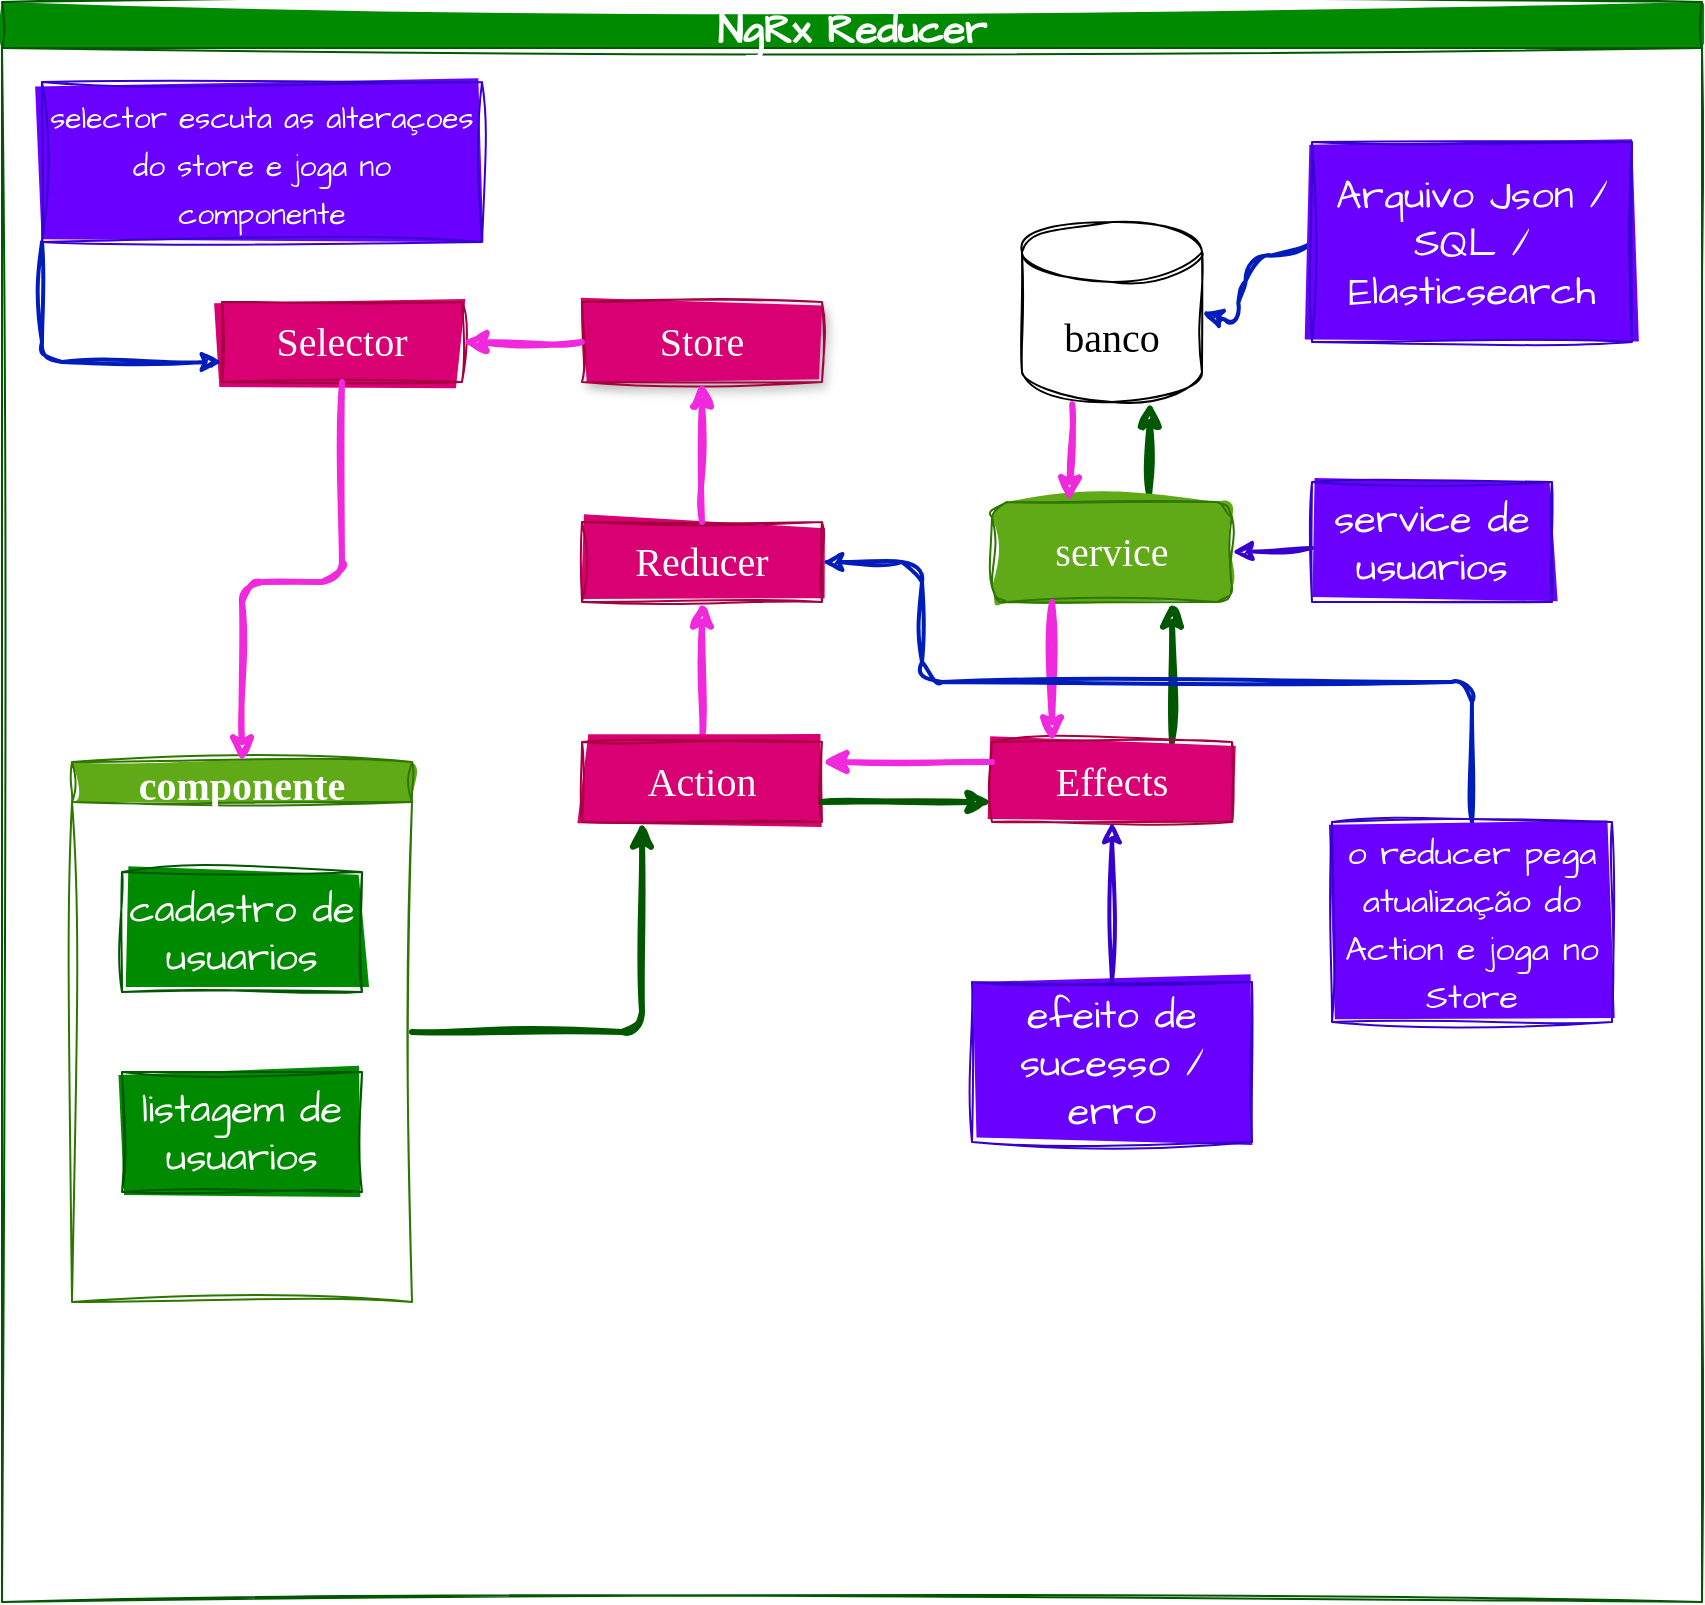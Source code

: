 <mxfile><diagram id="5Az0_xbxQpVVaKRNq6m5" name="ReducerNgRx_Entendimento"><mxGraphModel dx="1407" dy="680" grid="1" gridSize="10" guides="1" tooltips="1" connect="1" arrows="1" fold="1" page="1" pageScale="1" pageWidth="850" pageHeight="1100" math="0" shadow="0"><root><mxCell id="0"/><mxCell id="1" parent="0"/><mxCell id="49" value="NgRx Reducer" style="swimlane;sketch=1;hachureGap=4;jiggle=2;curveFitting=1;fontFamily=Architects Daughter;fontSource=https%3A%2F%2Ffonts.googleapis.com%2Fcss%3Ffamily%3DArchitects%2BDaughter;fontSize=20;fillColor=#008a00;fontColor=#ffffff;strokeColor=#005700;fillStyle=solid;startSize=23;" vertex="1" parent="1"><mxGeometry width="850" height="800" as="geometry"/></mxCell><mxCell id="39" value="&lt;font color=&quot;#ffffff&quot; face=&quot;Verdana&quot;&gt;Store&lt;/font&gt;" style="rounded=0;whiteSpace=wrap;html=1;sketch=1;hachureGap=4;jiggle=2;curveFitting=1;fontFamily=Architects Daughter;fontSource=https%3A%2F%2Ffonts.googleapis.com%2Fcss%3Ffamily%3DArchitects%2BDaughter;fontSize=20;fillColor=#d80073;shadow=1;fillStyle=solid;fontColor=#ffffff;strokeColor=#A50040;" vertex="1" parent="49"><mxGeometry x="290" y="150" width="120" height="40" as="geometry"/></mxCell><mxCell id="17" value="&lt;font face=&quot;Verdana&quot;&gt;Selector&lt;/font&gt;" style="rounded=0;whiteSpace=wrap;html=1;sketch=1;hachureGap=4;jiggle=2;curveFitting=1;fontFamily=Architects Daughter;fontSource=https%3A%2F%2Ffonts.googleapis.com%2Fcss%3Ffamily%3DArchitects%2BDaughter;fontSize=20;fillColor=#d80073;fontColor=#ffffff;strokeColor=#A50040;fillStyle=solid;" vertex="1" parent="49"><mxGeometry x="110" y="150" width="120" height="40" as="geometry"/></mxCell><mxCell id="41" style="edgeStyle=none;sketch=1;hachureGap=4;jiggle=2;curveFitting=1;html=1;strokeColor=#F029DC;fontFamily=Architects Daughter;fontSource=https%3A%2F%2Ffonts.googleapis.com%2Fcss%3Ffamily%3DArchitects%2BDaughter;fontSize=16;strokeWidth=3;" edge="1" parent="49" source="39"><mxGeometry relative="1" as="geometry"><mxPoint x="230" y="170" as="targetPoint"/></mxGeometry></mxCell><mxCell id="55" style="edgeStyle=none;sketch=1;hachureGap=4;jiggle=2;curveFitting=1;html=1;entryX=0.25;entryY=1;entryDx=0;entryDy=0;strokeColor=#005700;fontFamily=Architects Daughter;fontSource=https%3A%2F%2Ffonts.googleapis.com%2Fcss%3Ffamily%3DArchitects%2BDaughter;fontSize=16;fillColor=#008a00;strokeWidth=3;" edge="1" parent="49" source="42" target="35"><mxGeometry relative="1" as="geometry"><Array as="points"><mxPoint x="320" y="515"/></Array></mxGeometry></mxCell><mxCell id="42" value="componente" style="swimlane;startSize=20;horizontal=1;containerType=tree;sketch=1;hachureGap=4;jiggle=2;curveFitting=1;fontFamily=Verdana;fontSize=20;strokeColor=#2D7600;fillStyle=solid;fillColor=#60a917;fontColor=#ffffff;" vertex="1" parent="49"><mxGeometry x="35" y="380" width="170" height="270" as="geometry"/></mxCell><mxCell id="46" style="edgeStyle=none;sketch=1;hachureGap=4;jiggle=2;curveFitting=1;html=1;entryX=0.5;entryY=0;entryDx=0;entryDy=0;strokeColor=#F029DC;fontFamily=Architects Daughter;fontSource=https%3A%2F%2Ffonts.googleapis.com%2Fcss%3Ffamily%3DArchitects%2BDaughter;fontSize=16;exitX=0.5;exitY=1;exitDx=0;exitDy=0;strokeWidth=3;" edge="1" parent="49" source="17" target="42"><mxGeometry relative="1" as="geometry"><Array as="points"><mxPoint x="170" y="290"/><mxPoint x="120" y="290"/></Array></mxGeometry></mxCell><mxCell id="2" value="cadastro de usuarios" style="rounded=0;whiteSpace=wrap;html=1;sketch=1;hachureGap=4;jiggle=2;curveFitting=1;fontFamily=Architects Daughter;fontSource=https%3A%2F%2Ffonts.googleapis.com%2Fcss%3Ffamily%3DArchitects%2BDaughter;fontSize=20;fillStyle=solid;fillColor=#008a00;fontColor=#ffffff;strokeColor=#005700;" vertex="1" parent="49"><mxGeometry x="60" y="435" width="120" height="60" as="geometry"/></mxCell><mxCell id="3" value="listagem de usuarios" style="rounded=0;whiteSpace=wrap;html=1;sketch=1;hachureGap=4;jiggle=2;curveFitting=1;fontFamily=Architects Daughter;fontSource=https%3A%2F%2Ffonts.googleapis.com%2Fcss%3Ffamily%3DArchitects%2BDaughter;fontSize=20;fillColor=#008a00;fontColor=#ffffff;strokeColor=#005700;fillStyle=solid;" vertex="1" parent="49"><mxGeometry x="60" y="535" width="120" height="60" as="geometry"/></mxCell><mxCell id="16" value="&lt;font face=&quot;Verdana&quot;&gt;Reducer&lt;/font&gt;" style="rounded=0;whiteSpace=wrap;html=1;sketch=1;hachureGap=4;jiggle=2;curveFitting=1;fontFamily=Architects Daughter;fontSource=https%3A%2F%2Ffonts.googleapis.com%2Fcss%3Ffamily%3DArchitects%2BDaughter;fontSize=20;fillStyle=solid;fillColor=#d80073;fontColor=#ffffff;strokeColor=#A50040;" vertex="1" parent="49"><mxGeometry x="290" y="260" width="120" height="40" as="geometry"/></mxCell><mxCell id="38" style="edgeStyle=none;sketch=1;hachureGap=4;jiggle=2;curveFitting=1;html=1;entryX=0.5;entryY=1;entryDx=0;entryDy=0;strokeColor=#F029DC;fontFamily=Architects Daughter;fontSource=https%3A%2F%2Ffonts.googleapis.com%2Fcss%3Ffamily%3DArchitects%2BDaughter;fontSize=16;strokeWidth=3;" edge="1" parent="49" source="35" target="16"><mxGeometry relative="1" as="geometry"/></mxCell><mxCell id="35" value="&lt;font face=&quot;Verdana&quot;&gt;Action&lt;/font&gt;" style="rounded=0;whiteSpace=wrap;html=1;sketch=1;hachureGap=4;jiggle=2;curveFitting=1;fontFamily=Architects Daughter;fontSource=https%3A%2F%2Ffonts.googleapis.com%2Fcss%3Ffamily%3DArchitects%2BDaughter;fontSize=20;fillColor=#d80073;fontColor=#ffffff;strokeColor=#A50040;fillStyle=solid;" vertex="1" parent="49"><mxGeometry x="290" y="370" width="120" height="40" as="geometry"/></mxCell><mxCell id="40" style="edgeStyle=none;sketch=1;hachureGap=4;jiggle=2;curveFitting=1;html=1;entryX=0.5;entryY=1;entryDx=0;entryDy=0;strokeColor=#F029DC;fontFamily=Architects Daughter;fontSource=https%3A%2F%2Ffonts.googleapis.com%2Fcss%3Ffamily%3DArchitects%2BDaughter;fontSize=16;strokeWidth=3;" edge="1" parent="49" source="16" target="39"><mxGeometry relative="1" as="geometry"/></mxCell><mxCell id="11" style="edgeStyle=none;sketch=1;hachureGap=4;jiggle=2;curveFitting=1;html=1;exitX=0;exitY=0.5;exitDx=0;exitDy=0;fontFamily=Architects Daughter;fontSource=https%3A%2F%2Ffonts.googleapis.com%2Fcss%3Ffamily%3DArchitects%2BDaughter;fontSize=16;entryX=1;entryY=0.5;entryDx=0;entryDy=0;entryPerimeter=0;strokeColor=#001DBC;strokeWidth=2;fillColor=#0050ef;" edge="1" parent="49" source="10" target="25"><mxGeometry relative="1" as="geometry"><mxPoint x="-245.286" y="110" as="targetPoint"/><Array as="points"><mxPoint x="625" y="130"/><mxPoint x="615" y="160"/></Array></mxGeometry></mxCell><mxCell id="25" value="&lt;font face=&quot;Verdana&quot;&gt;banco&lt;/font&gt;" style="shape=cylinder3;whiteSpace=wrap;html=1;boundedLbl=1;backgroundOutline=1;size=15;sketch=1;hachureGap=4;jiggle=2;curveFitting=1;fontFamily=Architects Daughter;fontSource=https%3A%2F%2Ffonts.googleapis.com%2Fcss%3Ffamily%3DArchitects%2BDaughter;fontSize=20;" vertex="1" parent="49"><mxGeometry x="510" y="110" width="90" height="90" as="geometry"/></mxCell><mxCell id="32" style="edgeStyle=none;sketch=1;hachureGap=4;jiggle=2;curveFitting=1;html=1;fontFamily=Architects Daughter;fontSource=https%3A%2F%2Ffonts.googleapis.com%2Fcss%3Ffamily%3DArchitects%2BDaughter;fontSize=16;exitX=0.655;exitY=-0.068;exitDx=0;exitDy=0;exitPerimeter=0;strokeColor=#005700;strokeWidth=3;fillColor=#008a00;" edge="1" parent="49" source="26"><mxGeometry relative="1" as="geometry"><mxPoint x="575" y="240" as="sourcePoint"/><mxPoint x="574" y="200" as="targetPoint"/></mxGeometry></mxCell><mxCell id="26" value="&lt;font face=&quot;Verdana&quot;&gt;service&lt;/font&gt;" style="rounded=1;whiteSpace=wrap;html=1;sketch=1;hachureGap=4;jiggle=2;curveFitting=1;fontFamily=Architects Daughter;fontSource=https%3A%2F%2Ffonts.googleapis.com%2Fcss%3Ffamily%3DArchitects%2BDaughter;fontSize=20;fillColor=#60a917;fontColor=#ffffff;strokeColor=#2D7600;fillStyle=solid;" vertex="1" parent="49"><mxGeometry x="495" y="250" width="120" height="50" as="geometry"/></mxCell><mxCell id="31" style="edgeStyle=none;sketch=1;hachureGap=4;jiggle=2;curveFitting=1;html=1;entryX=0.322;entryY=0;entryDx=0;entryDy=0;entryPerimeter=0;fontFamily=Architects Daughter;fontSource=https%3A%2F%2Ffonts.googleapis.com%2Fcss%3Ffamily%3DArchitects%2BDaughter;fontSize=16;strokeColor=#F029DC;exitX=0.279;exitY=1.013;exitDx=0;exitDy=0;exitPerimeter=0;strokeWidth=3;" edge="1" parent="49" source="25" target="26"><mxGeometry relative="1" as="geometry"><mxPoint x="530" y="190" as="sourcePoint"/></mxGeometry></mxCell><mxCell id="34" style="edgeStyle=none;sketch=1;hachureGap=4;jiggle=2;curveFitting=1;html=1;entryX=0.75;entryY=1;entryDx=0;entryDy=0;strokeColor=#005700;fontFamily=Architects Daughter;fontSource=https%3A%2F%2Ffonts.googleapis.com%2Fcss%3Ffamily%3DArchitects%2BDaughter;fontSize=16;exitX=0.75;exitY=0;exitDx=0;exitDy=0;strokeWidth=3;fillColor=#008a00;" edge="1" parent="49" source="18" target="26"><mxGeometry relative="1" as="geometry"/></mxCell><mxCell id="18" value="&lt;font face=&quot;Verdana&quot;&gt;Effects&lt;/font&gt;" style="rounded=0;whiteSpace=wrap;html=1;sketch=1;hachureGap=4;jiggle=2;curveFitting=1;fontFamily=Architects Daughter;fontSource=https%3A%2F%2Ffonts.googleapis.com%2Fcss%3Ffamily%3DArchitects%2BDaughter;fontSize=20;fillColor=#d80073;fontColor=#ffffff;strokeColor=#A50040;fillStyle=solid;" vertex="1" parent="49"><mxGeometry x="495" y="370" width="120" height="40" as="geometry"/></mxCell><mxCell id="36" style="edgeStyle=none;sketch=1;hachureGap=4;jiggle=2;curveFitting=1;html=1;entryX=1;entryY=0.25;entryDx=0;entryDy=0;strokeColor=#F029DC;fontFamily=Architects Daughter;fontSource=https%3A%2F%2Ffonts.googleapis.com%2Fcss%3Ffamily%3DArchitects%2BDaughter;fontSize=16;exitX=0;exitY=0.25;exitDx=0;exitDy=0;strokeWidth=3;" edge="1" parent="49" source="18" target="35"><mxGeometry relative="1" as="geometry"/></mxCell><mxCell id="10" value="Arquivo Json / SQL / Elasticsearch" style="rounded=0;whiteSpace=wrap;html=1;sketch=1;hachureGap=4;jiggle=2;curveFitting=1;fontFamily=Architects Daughter;fontSource=https%3A%2F%2Ffonts.googleapis.com%2Fcss%3Ffamily%3DArchitects%2BDaughter;fontSize=20;fillColor=#6a00ff;fontColor=#ffffff;strokeColor=#3700CC;fillStyle=solid;" vertex="1" parent="49"><mxGeometry x="655" y="70" width="160" height="100" as="geometry"/></mxCell><mxCell id="37" style="edgeStyle=none;sketch=1;hachureGap=4;jiggle=2;curveFitting=1;html=1;entryX=0;entryY=0.75;entryDx=0;entryDy=0;strokeColor=#005700;fontFamily=Architects Daughter;fontSource=https%3A%2F%2Ffonts.googleapis.com%2Fcss%3Ffamily%3DArchitects%2BDaughter;fontSize=16;exitX=1;exitY=0.75;exitDx=0;exitDy=0;fillColor=#008a00;strokeWidth=3;" edge="1" parent="49" source="35" target="18"><mxGeometry relative="1" as="geometry"><mxPoint x="645" y="110" as="sourcePoint"/></mxGeometry></mxCell><mxCell id="4" value="service de usuarios" style="rounded=0;whiteSpace=wrap;html=1;sketch=1;hachureGap=4;jiggle=2;curveFitting=1;fontFamily=Architects Daughter;fontSource=https%3A%2F%2Ffonts.googleapis.com%2Fcss%3Ffamily%3DArchitects%2BDaughter;fontSize=20;fillColor=#6a00ff;fontColor=#ffffff;strokeColor=#3700CC;fillStyle=solid;" vertex="1" parent="49"><mxGeometry x="655" y="240" width="120" height="60" as="geometry"/></mxCell><mxCell id="21" value="efeito de sucesso / erro" style="rounded=0;whiteSpace=wrap;html=1;sketch=1;hachureGap=4;jiggle=2;curveFitting=1;fontFamily=Architects Daughter;fontSource=https%3A%2F%2Ffonts.googleapis.com%2Fcss%3Ffamily%3DArchitects%2BDaughter;fontSize=20;fillColor=#6a00ff;strokeColor=#3700CC;fillStyle=solid;fontColor=#ffffff;" vertex="1" parent="49"><mxGeometry x="485" y="490" width="140" height="80" as="geometry"/></mxCell><mxCell id="33" style="edgeStyle=none;sketch=1;hachureGap=4;jiggle=2;curveFitting=1;html=1;entryX=0.25;entryY=0;entryDx=0;entryDy=0;strokeColor=#F029DC;fontFamily=Architects Daughter;fontSource=https%3A%2F%2Ffonts.googleapis.com%2Fcss%3Ffamily%3DArchitects%2BDaughter;fontSize=16;exitX=0.25;exitY=1;exitDx=0;exitDy=0;strokeWidth=3;" edge="1" parent="49" source="26" target="18"><mxGeometry relative="1" as="geometry"/></mxCell><mxCell id="52" style="edgeStyle=none;sketch=1;hachureGap=4;jiggle=2;curveFitting=1;html=1;entryX=1;entryY=0.5;entryDx=0;entryDy=0;strokeColor=#3700CC;fontFamily=Architects Daughter;fontSource=https%3A%2F%2Ffonts.googleapis.com%2Fcss%3Ffamily%3DArchitects%2BDaughter;fontSize=16;fillColor=#6a00ff;strokeWidth=2;" edge="1" parent="49" source="4" target="26"><mxGeometry relative="1" as="geometry"/></mxCell><mxCell id="53" style="edgeStyle=none;sketch=1;hachureGap=4;jiggle=2;curveFitting=1;html=1;entryX=0.5;entryY=1;entryDx=0;entryDy=0;strokeColor=#3700CC;fontFamily=Architects Daughter;fontSource=https%3A%2F%2Ffonts.googleapis.com%2Fcss%3Ffamily%3DArchitects%2BDaughter;fontSize=16;fillColor=#6a00ff;strokeWidth=2;" edge="1" parent="49" source="21" target="18"><mxGeometry relative="1" as="geometry"/></mxCell><mxCell id="58" style="edgeStyle=none;sketch=1;hachureGap=4;jiggle=2;curveFitting=1;html=1;entryX=1;entryY=0.5;entryDx=0;entryDy=0;strokeColor=#001DBC;strokeWidth=2;fontFamily=Verdana;fontSize=17;fontColor=#F0F0F0;fillColor=#0050ef;" edge="1" parent="49" source="57" target="16"><mxGeometry relative="1" as="geometry"><Array as="points"><mxPoint x="735" y="340"/><mxPoint x="460" y="340"/><mxPoint x="460" y="280"/></Array></mxGeometry></mxCell><mxCell id="57" value="&lt;font style=&quot;font-size: 17px;&quot;&gt;o reducer pega atualização do Action e joga no Store&lt;/font&gt;" style="rounded=0;whiteSpace=wrap;html=1;sketch=1;hachureGap=4;jiggle=2;curveFitting=1;fontFamily=Architects Daughter;fontSource=https%3A%2F%2Ffonts.googleapis.com%2Fcss%3Ffamily%3DArchitects%2BDaughter;fontSize=20;fillColor=#6a00ff;strokeColor=#3700CC;fillStyle=solid;fontColor=#ffffff;" vertex="1" parent="49"><mxGeometry x="665" y="410" width="140" height="100" as="geometry"/></mxCell><mxCell id="60" style="edgeStyle=none;sketch=1;hachureGap=4;jiggle=2;curveFitting=1;html=1;exitX=0;exitY=1;exitDx=0;exitDy=0;entryX=0;entryY=0.75;entryDx=0;entryDy=0;strokeColor=#001DBC;strokeWidth=2;fontFamily=Verdana;fontSize=15;fontColor=#F0F0F0;fillColor=#0050ef;" edge="1" parent="49" source="59" target="17"><mxGeometry relative="1" as="geometry"><Array as="points"><mxPoint x="20" y="180"/></Array></mxGeometry></mxCell><mxCell id="59" value="&lt;font style=&quot;font-size: 15px;&quot;&gt;selector escuta as alteraçoes do store e joga no componente&lt;/font&gt;" style="rounded=0;whiteSpace=wrap;html=1;sketch=1;hachureGap=4;jiggle=2;curveFitting=1;fontFamily=Architects Daughter;fontSource=https%3A%2F%2Ffonts.googleapis.com%2Fcss%3Ffamily%3DArchitects%2BDaughter;fontSize=20;fillColor=#6a00ff;strokeColor=#3700CC;fillStyle=solid;fontColor=#ffffff;" vertex="1" parent="49"><mxGeometry x="20" y="40" width="220" height="80" as="geometry"/></mxCell></root></mxGraphModel></diagram><diagram id="hqP5hvNS6dOW2UqZ634l" name="MinhaHierarquiaDePastas"><mxGraphModel dx="4846" dy="3004" grid="1" gridSize="10" guides="1" tooltips="1" connect="1" arrows="1" fold="1" page="1" pageScale="1" pageWidth="850" pageHeight="1100" math="0" shadow="0"><root><mxCell id="0"/><mxCell id="1" parent="0"/><mxCell id="eKRpRsb9NTrojZ0TdREg-10" style="edgeStyle=none;sketch=1;hachureGap=4;jiggle=2;curveFitting=1;html=1;entryX=0;entryY=0.5;entryDx=0;entryDy=0;strokeColor=#7F00FF;strokeWidth=2;fontFamily=Verdana;fontSize=15;fontColor=#F0F0F0;exitX=0.75;exitY=1;exitDx=0;exitDy=0;" edge="1" parent="1" source="eKRpRsb9NTrojZ0TdREg-1" target="eKRpRsb9NTrojZ0TdREg-2"><mxGeometry relative="1" as="geometry"><Array as="points"><mxPoint x="-210" y="-55"/></Array></mxGeometry></mxCell><mxCell id="eKRpRsb9NTrojZ0TdREg-1" value="ReducerNgRx" style="rounded=1;whiteSpace=wrap;html=1;shadow=1;sketch=1;hachureGap=4;jiggle=2;fillStyle=solid;curveFitting=1;strokeColor=default;strokeWidth=2;fontFamily=Verdana;fontSize=15;fontColor=#F0F0F0;fillColor=#6600CC;gradientColor=none;" vertex="1" parent="1"><mxGeometry x="-300" y="-195" width="120" height="60" as="geometry"/></mxCell><mxCell id="eKRpRsb9NTrojZ0TdREg-2" value="Store" style="rounded=1;whiteSpace=wrap;html=1;shadow=1;sketch=1;hachureGap=4;jiggle=2;fillStyle=solid;curveFitting=1;strokeColor=default;strokeWidth=2;fontFamily=Verdana;fontSize=15;fontColor=#F0F0F0;fillColor=#6600CC;gradientColor=none;" vertex="1" parent="1"><mxGeometry x="-160" y="-85" width="120" height="60" as="geometry"/></mxCell><mxCell id="eKRpRsb9NTrojZ0TdREg-9" style="edgeStyle=none;sketch=1;hachureGap=4;jiggle=2;curveFitting=1;html=1;entryX=1;entryY=0.5;entryDx=0;entryDy=0;strokeColor=#001DBC;strokeWidth=2;fontFamily=Verdana;fontSize=15;fontColor=#F0F0F0;fillColor=#0050ef;" edge="1" parent="1" source="eKRpRsb9NTrojZ0TdREg-4" target="eKRpRsb9NTrojZ0TdREg-2"><mxGeometry relative="1" as="geometry"/></mxCell><mxCell id="eKRpRsb9NTrojZ0TdREg-4" value="Usuarios" style="rounded=1;whiteSpace=wrap;html=1;shadow=1;sketch=1;hachureGap=4;jiggle=2;fillStyle=solid;curveFitting=1;strokeColor=default;strokeWidth=2;fontFamily=Verdana;fontSize=15;fontColor=#F0F0F0;fillColor=#6600CC;gradientColor=none;" vertex="1" parent="1"><mxGeometry x="10" y="-85" width="140" height="60" as="geometry"/></mxCell><mxCell id="eKRpRsb9NTrojZ0TdREg-8" style="edgeStyle=none;sketch=1;hachureGap=4;jiggle=2;curveFitting=1;html=1;entryX=0.5;entryY=0;entryDx=0;entryDy=0;strokeColor=#7F00FF;strokeWidth=2;fontFamily=Verdana;fontSize=15;fontColor=#F0F0F0;fillColor=#6a00ff;exitX=0;exitY=0.5;exitDx=0;exitDy=0;" edge="1" parent="1" source="eKRpRsb9NTrojZ0TdREg-5" target="eKRpRsb9NTrojZ0TdREg-49"><mxGeometry relative="1" as="geometry"><Array as="points"><mxPoint x="540" y="-650"/><mxPoint x="330" y="-650"/></Array></mxGeometry></mxCell><mxCell id="eKRpRsb9NTrojZ0TdREg-5" value="Usuarios.actions.ts" style="rhombus;whiteSpace=wrap;html=1;shadow=1;sketch=1;hachureGap=4;jiggle=2;fillStyle=solid;curveFitting=1;strokeColor=default;strokeWidth=2;fontFamily=Verdana;fontSize=15;fontColor=#F0F0F0;fillColor=#6600CC;gradientColor=none;" vertex="1" parent="1"><mxGeometry x="570" y="-690" width="200" height="80" as="geometry"/></mxCell><mxCell id="eKRpRsb9NTrojZ0TdREg-7" style="edgeStyle=none;sketch=1;hachureGap=4;jiggle=2;curveFitting=1;html=1;entryX=0.5;entryY=0;entryDx=0;entryDy=0;strokeColor=#F029DC;strokeWidth=2;fontFamily=Verdana;fontSize=15;fontColor=#F0F0F0;" edge="1" parent="1" source="eKRpRsb9NTrojZ0TdREg-6" target="eKRpRsb9NTrojZ0TdREg-2"><mxGeometry relative="1" as="geometry"><Array as="points"><mxPoint x="-60" y="-115"/><mxPoint x="-100" y="-115"/></Array></mxGeometry></mxCell><mxCell id="eKRpRsb9NTrojZ0TdREg-6" value="actions" style="shape=parallelogram;perimeter=parallelogramPerimeter;whiteSpace=wrap;html=1;fixedSize=1;shadow=1;sketch=1;hachureGap=4;jiggle=2;fillStyle=solid;curveFitting=1;strokeColor=default;strokeWidth=2;fontFamily=Verdana;fontSize=15;fontColor=#F0F0F0;fillColor=#6600CC;gradientColor=none;" vertex="1" parent="1"><mxGeometry x="-120" y="-185" width="120" height="30" as="geometry"/></mxCell><mxCell id="eKRpRsb9NTrojZ0TdREg-18" style="edgeStyle=none;sketch=1;hachureGap=4;jiggle=2;curveFitting=1;html=1;entryX=0.5;entryY=0;entryDx=0;entryDy=0;strokeColor=#7F00FF;strokeWidth=2;fontFamily=Verdana;fontSize=15;fontColor=#F0F0F0;" edge="1" parent="1" source="eKRpRsb9NTrojZ0TdREg-11" target="eKRpRsb9NTrojZ0TdREg-5"><mxGeometry relative="1" as="geometry"><Array as="points"><mxPoint x="770" y="-840"/></Array></mxGeometry></mxCell><mxCell id="eKRpRsb9NTrojZ0TdREg-44" style="edgeStyle=none;sketch=1;hachureGap=4;jiggle=2;curveFitting=1;html=1;exitX=1;exitY=0.5;exitDx=0;exitDy=0;entryX=0;entryY=0.5;entryDx=0;entryDy=0;strokeColor=#7F00FF;strokeWidth=2;fontFamily=Verdana;fontSize=15;fontColor=#F0F0F0;" edge="1" parent="1" source="eKRpRsb9NTrojZ0TdREg-11" target="eKRpRsb9NTrojZ0TdREg-27"><mxGeometry relative="1" as="geometry"/></mxCell><mxCell id="eKRpRsb9NTrojZ0TdREg-11" value="LOAD_USUARIOS&lt;br&gt;LOAD_USUARIOS_SUCESSO&lt;br&gt;LOAD_USUARIOS_FAIL" style="rounded=1;whiteSpace=wrap;html=1;shadow=1;sketch=1;hachureGap=4;jiggle=2;fillStyle=solid;curveFitting=1;strokeColor=default;strokeWidth=2;fontFamily=Verdana;fontSize=15;fontColor=#F0F0F0;fillColor=#6600CC;gradientColor=none;align=center;" vertex="1" parent="1"><mxGeometry x="870" y="-870" width="250" height="60" as="geometry"/></mxCell><mxCell id="eKRpRsb9NTrojZ0TdREg-19" style="edgeStyle=none;sketch=1;hachureGap=4;jiggle=2;curveFitting=1;html=1;entryX=1;entryY=0.5;entryDx=0;entryDy=0;strokeColor=#7F00FF;strokeWidth=2;fontFamily=Verdana;fontSize=15;fontColor=#F0F0F0;" edge="1" parent="1" source="eKRpRsb9NTrojZ0TdREg-12" target="eKRpRsb9NTrojZ0TdREg-5"><mxGeometry relative="1" as="geometry"/></mxCell><mxCell id="eKRpRsb9NTrojZ0TdREg-43" style="edgeStyle=none;sketch=1;hachureGap=4;jiggle=2;curveFitting=1;html=1;exitX=1;exitY=0.5;exitDx=0;exitDy=0;entryX=0;entryY=0.5;entryDx=0;entryDy=0;strokeColor=#7F00FF;strokeWidth=2;fontFamily=Verdana;fontSize=15;fontColor=#F0F0F0;" edge="1" parent="1" source="eKRpRsb9NTrojZ0TdREg-12" target="eKRpRsb9NTrojZ0TdREg-28"><mxGeometry relative="1" as="geometry"/></mxCell><mxCell id="eKRpRsb9NTrojZ0TdREg-12" value="LOAD_USUARIO&lt;br&gt;LOAD_USUARIO_SUCESSO&lt;br&gt;LOAD_USUARIO_FAIL" style="rounded=1;whiteSpace=wrap;html=1;shadow=1;sketch=1;hachureGap=4;jiggle=2;fillStyle=solid;curveFitting=1;strokeColor=default;strokeWidth=2;fontFamily=Verdana;fontSize=15;fontColor=#F0F0F0;fillColor=#6600CC;gradientColor=none;align=center;" vertex="1" parent="1"><mxGeometry x="870" y="-695" width="250" height="60" as="geometry"/></mxCell><mxCell id="eKRpRsb9NTrojZ0TdREg-13" value="BuscaTodos" style="shape=parallelogram;perimeter=parallelogramPerimeter;whiteSpace=wrap;html=1;fixedSize=1;shadow=1;sketch=1;hachureGap=4;jiggle=2;fillStyle=solid;curveFitting=1;strokeColor=default;strokeWidth=2;fontFamily=Verdana;fontSize=15;fontColor=#F0F0F0;fillColor=#CC3571;gradientColor=none;" vertex="1" parent="1"><mxGeometry x="1000" y="-910" width="120" height="30" as="geometry"/></mxCell><mxCell id="eKRpRsb9NTrojZ0TdREg-14" value="BuscaUmUsuer" style="shape=parallelogram;perimeter=parallelogramPerimeter;whiteSpace=wrap;html=1;fixedSize=1;shadow=1;sketch=1;hachureGap=4;jiggle=2;fillStyle=solid;curveFitting=1;strokeColor=default;strokeWidth=2;fontFamily=Verdana;fontSize=15;fontColor=#F0F0F0;fillColor=#CC3571;gradientColor=none;" vertex="1" parent="1"><mxGeometry x="975" y="-730" width="145" height="30" as="geometry"/></mxCell><mxCell id="eKRpRsb9NTrojZ0TdREg-20" style="edgeStyle=none;sketch=1;hachureGap=4;jiggle=2;curveFitting=1;html=1;strokeColor=#7F00FF;strokeWidth=2;fontFamily=Verdana;fontSize=15;fontColor=#F0F0F0;entryX=0.5;entryY=1;entryDx=0;entryDy=0;" edge="1" parent="1" source="eKRpRsb9NTrojZ0TdREg-16" target="eKRpRsb9NTrojZ0TdREg-5"><mxGeometry relative="1" as="geometry"><Array as="points"><mxPoint x="780" y="-500"/></Array></mxGeometry></mxCell><mxCell id="eKRpRsb9NTrojZ0TdREg-42" style="edgeStyle=none;sketch=1;hachureGap=4;jiggle=2;curveFitting=1;html=1;exitX=1;exitY=0.5;exitDx=0;exitDy=0;entryX=0;entryY=0.5;entryDx=0;entryDy=0;strokeColor=#7F00FF;strokeWidth=2;fontFamily=Verdana;fontSize=15;fontColor=#F0F0F0;" edge="1" parent="1" source="eKRpRsb9NTrojZ0TdREg-16" target="eKRpRsb9NTrojZ0TdREg-29"><mxGeometry relative="1" as="geometry"/></mxCell><mxCell id="eKRpRsb9NTrojZ0TdREg-16" value="CREATE_USUARIO&lt;br&gt;CREATE_USUARIO_SUCESSO&lt;br&gt;CREATE_USUARIO_FAIL" style="rounded=1;whiteSpace=wrap;html=1;shadow=1;sketch=1;hachureGap=4;jiggle=2;fillStyle=solid;curveFitting=1;strokeColor=default;strokeWidth=2;fontFamily=Verdana;fontSize=15;fontColor=#F0F0F0;fillColor=#6600CC;gradientColor=none;align=center;" vertex="1" parent="1"><mxGeometry x="870" y="-525" width="250" height="60" as="geometry"/></mxCell><mxCell id="eKRpRsb9NTrojZ0TdREg-17" value="CriaUmUsuer" style="shape=parallelogram;perimeter=parallelogramPerimeter;whiteSpace=wrap;html=1;fixedSize=1;shadow=1;sketch=1;hachureGap=4;jiggle=2;fillStyle=solid;curveFitting=1;strokeColor=default;strokeWidth=2;fontFamily=Verdana;fontSize=15;fontColor=#F0F0F0;fillColor=#CC3571;gradientColor=none;" vertex="1" parent="1"><mxGeometry x="975" y="-560" width="145" height="30" as="geometry"/></mxCell><mxCell id="eKRpRsb9NTrojZ0TdREg-25" style="edgeStyle=none;sketch=1;hachureGap=4;jiggle=2;curveFitting=1;html=1;entryX=0.5;entryY=1;entryDx=0;entryDy=0;strokeColor=#7F00FF;strokeWidth=2;fontFamily=Verdana;fontSize=15;fontColor=#F0F0F0;" edge="1" parent="1" source="eKRpRsb9NTrojZ0TdREg-21" target="eKRpRsb9NTrojZ0TdREg-5"><mxGeometry relative="1" as="geometry"><Array as="points"><mxPoint x="770" y="-320"/></Array></mxGeometry></mxCell><mxCell id="eKRpRsb9NTrojZ0TdREg-41" style="edgeStyle=none;sketch=1;hachureGap=4;jiggle=2;curveFitting=1;html=1;entryX=0;entryY=0.5;entryDx=0;entryDy=0;strokeColor=#7F00FF;strokeWidth=2;fontFamily=Verdana;fontSize=15;fontColor=#F0F0F0;" edge="1" parent="1" source="eKRpRsb9NTrojZ0TdREg-21" target="eKRpRsb9NTrojZ0TdREg-30"><mxGeometry relative="1" as="geometry"/></mxCell><mxCell id="eKRpRsb9NTrojZ0TdREg-21" value="UPDATE_USUARIO&lt;br&gt;UPDATE_USUARIO_SUCESSO&lt;br&gt;UPDATE_USUARIO_FAIL" style="rounded=1;whiteSpace=wrap;html=1;shadow=1;sketch=1;hachureGap=4;jiggle=2;fillStyle=solid;curveFitting=1;strokeColor=default;strokeWidth=2;fontFamily=Verdana;fontSize=15;fontColor=#F0F0F0;fillColor=#6600CC;gradientColor=none;align=center;" vertex="1" parent="1"><mxGeometry x="870" y="-345" width="250" height="60" as="geometry"/></mxCell><mxCell id="eKRpRsb9NTrojZ0TdREg-22" value="AtualizaUmUsuer" style="shape=parallelogram;perimeter=parallelogramPerimeter;whiteSpace=wrap;html=1;fixedSize=1;shadow=1;sketch=1;hachureGap=4;jiggle=2;fillStyle=solid;curveFitting=1;strokeColor=default;strokeWidth=2;fontFamily=Verdana;fontSize=15;fontColor=#F0F0F0;fillColor=#CC3571;gradientColor=none;" vertex="1" parent="1"><mxGeometry x="960" y="-380" width="160" height="30" as="geometry"/></mxCell><mxCell id="eKRpRsb9NTrojZ0TdREg-26" style="edgeStyle=none;sketch=1;hachureGap=4;jiggle=2;curveFitting=1;html=1;strokeColor=#7F00FF;strokeWidth=2;fontFamily=Verdana;fontSize=15;fontColor=#F0F0F0;exitX=0;exitY=0.5;exitDx=0;exitDy=0;" edge="1" parent="1" source="eKRpRsb9NTrojZ0TdREg-23"><mxGeometry relative="1" as="geometry"><mxPoint x="670" y="-610" as="targetPoint"/><Array as="points"><mxPoint x="770" y="-130"/></Array></mxGeometry></mxCell><mxCell id="eKRpRsb9NTrojZ0TdREg-40" style="edgeStyle=none;sketch=1;hachureGap=4;jiggle=2;curveFitting=1;html=1;entryX=0;entryY=0.5;entryDx=0;entryDy=0;strokeColor=#7F00FF;strokeWidth=2;fontFamily=Verdana;fontSize=15;fontColor=#F0F0F0;" edge="1" parent="1" source="eKRpRsb9NTrojZ0TdREg-23" target="eKRpRsb9NTrojZ0TdREg-31"><mxGeometry relative="1" as="geometry"/></mxCell><mxCell id="eKRpRsb9NTrojZ0TdREg-23" value="DELETE_USUARIO&lt;br&gt;DELETE_USUARIO_SUCESSO&lt;br&gt;DELETE_USUARIO_FAIL" style="rounded=1;whiteSpace=wrap;html=1;shadow=1;sketch=1;hachureGap=4;jiggle=2;fillStyle=solid;curveFitting=1;strokeColor=default;strokeWidth=2;fontFamily=Verdana;fontSize=15;fontColor=#F0F0F0;fillColor=#6600CC;gradientColor=none;align=center;" vertex="1" parent="1"><mxGeometry x="870" y="-160" width="250" height="60" as="geometry"/></mxCell><mxCell id="eKRpRsb9NTrojZ0TdREg-24" value="DeletaUmUsuer" style="shape=parallelogram;perimeter=parallelogramPerimeter;whiteSpace=wrap;html=1;fixedSize=1;shadow=1;sketch=1;hachureGap=4;jiggle=2;fillStyle=solid;curveFitting=1;strokeColor=default;strokeWidth=2;fontFamily=Verdana;fontSize=15;fontColor=#F0F0F0;fillColor=#CC3571;gradientColor=none;" vertex="1" parent="1"><mxGeometry x="960" y="-190" width="160" height="30" as="geometry"/></mxCell><mxCell id="eKRpRsb9NTrojZ0TdREg-27" value="LoadUsuarios&lt;br&gt;LoadusUariosSuccess&lt;br&gt;LoadUsuariosFail" style="rhombus;whiteSpace=wrap;html=1;shadow=1;sketch=1;hachureGap=4;jiggle=2;fillStyle=solid;curveFitting=1;strokeColor=default;strokeWidth=2;fontFamily=Verdana;fontSize=15;fontColor=#F0F0F0;fillColor=#9660CC;gradientColor=none;" vertex="1" parent="1"><mxGeometry x="1230" y="-895" width="250" height="110" as="geometry"/></mxCell><mxCell id="eKRpRsb9NTrojZ0TdREg-28" value="LoadUsuario&lt;br&gt;LoadusUarioSuccess&lt;br&gt;LoadUsuarioFail" style="rhombus;whiteSpace=wrap;html=1;shadow=1;sketch=1;hachureGap=4;jiggle=2;fillStyle=solid;curveFitting=1;strokeColor=default;strokeWidth=2;fontFamily=Verdana;fontSize=15;fontColor=#F0F0F0;fillColor=#9660CC;gradientColor=none;" vertex="1" parent="1"><mxGeometry x="1230" y="-720" width="250" height="110" as="geometry"/></mxCell><mxCell id="eKRpRsb9NTrojZ0TdREg-29" value="CreateUsuario&lt;br&gt;CreateUsuarioSuccess&lt;br&gt;CreateUsuarioFail" style="rhombus;whiteSpace=wrap;html=1;shadow=1;sketch=1;hachureGap=4;jiggle=2;fillStyle=solid;curveFitting=1;strokeColor=default;strokeWidth=2;fontFamily=Verdana;fontSize=15;fontColor=#F0F0F0;fillColor=#9660CC;gradientColor=none;" vertex="1" parent="1"><mxGeometry x="1230" y="-550" width="250" height="110" as="geometry"/></mxCell><mxCell id="eKRpRsb9NTrojZ0TdREg-30" value="UPdateUsuario&lt;br&gt;UPdateUsuarioSuccess&lt;br&gt;UPdateUsuarioFail" style="rhombus;whiteSpace=wrap;html=1;shadow=1;sketch=1;hachureGap=4;jiggle=2;fillStyle=solid;curveFitting=1;strokeColor=default;strokeWidth=2;fontFamily=Verdana;fontSize=15;fontColor=#F0F0F0;fillColor=#9660CC;gradientColor=none;" vertex="1" parent="1"><mxGeometry x="1230" y="-370" width="250" height="110" as="geometry"/></mxCell><mxCell id="eKRpRsb9NTrojZ0TdREg-31" value="DeleteUsuario&lt;br&gt;DeleteUsuarioSuccess&lt;br&gt;DeleteUsuariosFail" style="rhombus;whiteSpace=wrap;html=1;shadow=1;sketch=1;hachureGap=4;jiggle=2;fillStyle=solid;curveFitting=1;strokeColor=default;strokeWidth=2;fontFamily=Verdana;fontSize=15;fontColor=#F0F0F0;fillColor=#9660CC;gradientColor=none;" vertex="1" parent="1"><mxGeometry x="1230" y="-185" width="250" height="110" as="geometry"/></mxCell><mxCell id="eKRpRsb9NTrojZ0TdREg-35" value="CreateAction_3_function" style="shape=parallelogram;perimeter=parallelogramPerimeter;whiteSpace=wrap;html=1;fixedSize=1;shadow=1;sketch=1;hachureGap=4;jiggle=2;fillStyle=solid;curveFitting=1;strokeColor=default;strokeWidth=2;fontFamily=Verdana;fontSize=15;fontColor=#F0F0F0;fillColor=#C49933;gradientColor=none;" vertex="1" parent="1"><mxGeometry x="1255" y="-930" width="225" height="30" as="geometry"/></mxCell><mxCell id="eKRpRsb9NTrojZ0TdREg-45" value="CreateAction_3_function" style="shape=parallelogram;perimeter=parallelogramPerimeter;whiteSpace=wrap;html=1;fixedSize=1;shadow=1;sketch=1;hachureGap=4;jiggle=2;fillStyle=solid;curveFitting=1;strokeColor=default;strokeWidth=2;fontFamily=Verdana;fontSize=15;fontColor=#F0F0F0;fillColor=#C49933;gradientColor=none;" vertex="1" parent="1"><mxGeometry x="1255" y="-750" width="225" height="30" as="geometry"/></mxCell><mxCell id="eKRpRsb9NTrojZ0TdREg-46" value="CreateAction_3_function" style="shape=parallelogram;perimeter=parallelogramPerimeter;whiteSpace=wrap;html=1;fixedSize=1;shadow=1;sketch=1;hachureGap=4;jiggle=2;fillStyle=solid;curveFitting=1;strokeColor=default;strokeWidth=2;fontFamily=Verdana;fontSize=15;fontColor=#F0F0F0;fillColor=#C49933;gradientColor=none;" vertex="1" parent="1"><mxGeometry x="1255" y="-580" width="225" height="30" as="geometry"/></mxCell><mxCell id="eKRpRsb9NTrojZ0TdREg-47" value="CreateAction_3_function" style="shape=parallelogram;perimeter=parallelogramPerimeter;whiteSpace=wrap;html=1;fixedSize=1;shadow=1;sketch=1;hachureGap=4;jiggle=2;fillStyle=solid;curveFitting=1;strokeColor=default;strokeWidth=2;fontFamily=Verdana;fontSize=15;fontColor=#F0F0F0;fillColor=#C49933;gradientColor=none;" vertex="1" parent="1"><mxGeometry x="1255" y="-400" width="225" height="30" as="geometry"/></mxCell><mxCell id="eKRpRsb9NTrojZ0TdREg-48" value="CreateAction_3_function" style="shape=parallelogram;perimeter=parallelogramPerimeter;whiteSpace=wrap;html=1;fixedSize=1;shadow=1;sketch=1;hachureGap=4;jiggle=2;fillStyle=solid;curveFitting=1;strokeColor=default;strokeWidth=2;fontFamily=Verdana;fontSize=15;fontColor=#F0F0F0;fillColor=#C49933;gradientColor=none;" vertex="1" parent="1"><mxGeometry x="1255" y="-220" width="225" height="30" as="geometry"/></mxCell><mxCell id="eKRpRsb9NTrojZ0TdREg-51" style="edgeStyle=none;sketch=1;hachureGap=4;jiggle=2;curveFitting=1;html=1;entryX=0.5;entryY=0;entryDx=0;entryDy=0;strokeColor=#7F00FF;strokeWidth=2;fontFamily=Verdana;fontSize=15;fontColor=#F0F0F0;" edge="1" parent="1" source="eKRpRsb9NTrojZ0TdREg-49" target="eKRpRsb9NTrojZ0TdREg-4"><mxGeometry relative="1" as="geometry"><Array as="points"><mxPoint x="80" y="-270"/></Array></mxGeometry></mxCell><mxCell id="eKRpRsb9NTrojZ0TdREg-49" value="Action" style="rounded=1;whiteSpace=wrap;html=1;shadow=1;sketch=1;hachureGap=4;jiggle=2;fillStyle=solid;curveFitting=1;strokeColor=default;strokeWidth=2;fontFamily=Verdana;fontSize=15;fontColor=#F0F0F0;fillColor=#6600CC;gradientColor=none;" vertex="1" parent="1"><mxGeometry x="260" y="-300" width="140" height="60" as="geometry"/></mxCell><mxCell id="eKRpRsb9NTrojZ0TdREg-57" style="edgeStyle=none;sketch=1;hachureGap=4;jiggle=2;curveFitting=1;html=1;entryX=1;entryY=0.5;entryDx=0;entryDy=0;strokeColor=#7F00FF;strokeWidth=2;fontFamily=Verdana;fontSize=15;fontColor=#F0F0F0;" edge="1" parent="1" source="eKRpRsb9NTrojZ0TdREg-52" target="eKRpRsb9NTrojZ0TdREg-4"><mxGeometry relative="1" as="geometry"/></mxCell><mxCell id="eKRpRsb9NTrojZ0TdREg-52" value="Reducer" style="rounded=1;whiteSpace=wrap;html=1;shadow=1;sketch=1;hachureGap=4;jiggle=2;fillStyle=solid;curveFitting=1;strokeColor=default;strokeWidth=2;fontFamily=Verdana;fontSize=15;fontColor=#F0F0F0;fillColor=#6600CC;gradientColor=none;" vertex="1" parent="1"><mxGeometry x="270" y="-85" width="190" height="60" as="geometry"/></mxCell><mxCell id="eKRpRsb9NTrojZ0TdREg-55" style="edgeStyle=none;sketch=1;hachureGap=4;jiggle=2;curveFitting=1;html=1;entryX=1;entryY=0.5;entryDx=0;entryDy=0;strokeColor=#7F00FF;strokeWidth=2;fontFamily=Verdana;fontSize=15;fontColor=#F0F0F0;" edge="1" parent="1" source="eKRpRsb9NTrojZ0TdREg-54" target="eKRpRsb9NTrojZ0TdREg-52"><mxGeometry relative="1" as="geometry"><Array as="points"><mxPoint x="530" y="20"/><mxPoint x="530" y="-55"/></Array></mxGeometry></mxCell><mxCell id="eKRpRsb9NTrojZ0TdREg-54" value="Usuarios.reducer.ts" style="rhombus;whiteSpace=wrap;html=1;shadow=1;sketch=1;hachureGap=4;jiggle=2;fillStyle=solid;curveFitting=1;strokeColor=default;strokeWidth=2;fontFamily=Verdana;fontSize=15;fontColor=#F0F0F0;fillColor=#6600CC;gradientColor=none;" vertex="1" parent="1"><mxGeometry x="570" y="-20" width="200" height="80" as="geometry"/></mxCell><mxCell id="eKRpRsb9NTrojZ0TdREg-58" value="Controla o estado" style="shape=parallelogram;perimeter=parallelogramPerimeter;whiteSpace=wrap;html=1;fixedSize=1;shadow=1;sketch=1;hachureGap=4;jiggle=2;fillStyle=solid;curveFitting=1;strokeColor=default;strokeWidth=2;fontFamily=Verdana;fontSize=15;fontColor=#F0F0F0;fillColor=#CC3571;gradientColor=none;" vertex="1" parent="1"><mxGeometry x="290" y="-120" width="160" height="30" as="geometry"/></mxCell><mxCell id="eKRpRsb9NTrojZ0TdREg-60" style="edgeStyle=none;sketch=1;hachureGap=4;jiggle=2;curveFitting=1;html=1;entryX=1;entryY=0.5;entryDx=0;entryDy=0;strokeColor=#7F00FF;strokeWidth=2;fontFamily=Verdana;fontSize=15;fontColor=#F0F0F0;" edge="1" parent="1" source="eKRpRsb9NTrojZ0TdREg-59" target="eKRpRsb9NTrojZ0TdREg-54"><mxGeometry relative="1" as="geometry"/></mxCell><mxCell id="eKRpRsb9NTrojZ0TdREg-59" value="Inicializa as variáveis para guardar o estado do usuario" style="rounded=1;whiteSpace=wrap;html=1;shadow=1;sketch=1;hachureGap=4;jiggle=2;fillStyle=solid;curveFitting=1;strokeColor=default;strokeWidth=2;fontFamily=Verdana;fontSize=15;fontColor=#F0F0F0;fillColor=#6600CC;gradientColor=none;align=center;" vertex="1" parent="1"><mxGeometry x="850" y="-10" width="250" height="60" as="geometry"/></mxCell><mxCell id="eKRpRsb9NTrojZ0TdREg-63" style="edgeStyle=none;sketch=1;hachureGap=4;jiggle=2;curveFitting=1;html=1;entryX=0.5;entryY=1;entryDx=0;entryDy=0;strokeColor=#7F00FF;strokeWidth=2;fontFamily=Verdana;fontSize=15;fontColor=#F0F0F0;" edge="1" parent="1" source="eKRpRsb9NTrojZ0TdREg-61" target="eKRpRsb9NTrojZ0TdREg-59"><mxGeometry relative="1" as="geometry"/></mxCell><mxCell id="eKRpRsb9NTrojZ0TdREg-61" value="Iniciando o State" style="rounded=1;whiteSpace=wrap;html=1;shadow=1;sketch=1;hachureGap=4;jiggle=2;fillStyle=solid;curveFitting=1;strokeColor=default;strokeWidth=2;fontFamily=Verdana;fontSize=15;fontColor=#F0F0F0;fillColor=#6600CC;gradientColor=none;align=center;" vertex="1" parent="1"><mxGeometry x="850" y="160" width="250" height="60" as="geometry"/></mxCell><mxCell id="eKRpRsb9NTrojZ0TdREg-64" style="edgeStyle=none;sketch=1;hachureGap=4;jiggle=2;curveFitting=1;html=1;entryX=0.5;entryY=1;entryDx=0;entryDy=0;strokeColor=#7F00FF;strokeWidth=2;fontFamily=Verdana;fontSize=15;fontColor=#F0F0F0;" edge="1" parent="1" source="eKRpRsb9NTrojZ0TdREg-62" target="eKRpRsb9NTrojZ0TdREg-61"><mxGeometry relative="1" as="geometry"/></mxCell><mxCell id="eKRpRsb9NTrojZ0TdREg-62" value="CriandoFuncaoReducer" style="rounded=1;whiteSpace=wrap;html=1;shadow=1;sketch=1;hachureGap=4;jiggle=2;fillStyle=solid;curveFitting=1;strokeColor=default;strokeWidth=2;fontFamily=Verdana;fontSize=15;fontColor=#F0F0F0;fillColor=#6600CC;gradientColor=none;align=center;" vertex="1" parent="1"><mxGeometry x="850" y="350" width="250" height="60" as="geometry"/></mxCell><mxCell id="eKRpRsb9NTrojZ0TdREg-67" style="edgeStyle=none;sketch=1;hachureGap=4;jiggle=2;curveFitting=1;html=1;entryX=1;entryY=0.5;entryDx=0;entryDy=0;strokeColor=#7F00FF;strokeWidth=2;fontFamily=Verdana;fontSize=15;fontColor=#F0F0F0;" edge="1" parent="1" source="eKRpRsb9NTrojZ0TdREg-66" target="eKRpRsb9NTrojZ0TdREg-59"><mxGeometry relative="1" as="geometry"/></mxCell><mxCell id="eKRpRsb9NTrojZ0TdREg-66" value="export interface UsuariosState{&lt;br&gt;&lt;span style=&quot;&quot;&gt;&#9;&lt;/span&gt;&lt;span style=&quot;background-color: rgb(30, 35, 54); font-family: &amp;quot;Lucida Sans&amp;quot;, &amp;quot;Lucida Sans&amp;quot;, &amp;quot;Lucida Sans&amp;quot;, Consolas, &amp;quot;Courier New&amp;quot;, monospace; font-size: 12px; color: rgb(217, 128, 250);&quot;&gt;&lt;span style=&quot;white-space: pre;&quot;&gt;&#9;&lt;/span&gt;usuarios&lt;/span&gt;&lt;span style=&quot;background-color: rgb(30, 35, 54); color: rgb(171, 178, 191); font-family: &amp;quot;Lucida Sans&amp;quot;, &amp;quot;Lucida Sans&amp;quot;, &amp;quot;Lucida Sans&amp;quot;, Consolas, &amp;quot;Courier New&amp;quot;, monospace; font-size: 12px;&quot;&gt;: &lt;/span&gt;&lt;span style=&quot;background-color: rgb(30, 35, 54); font-family: &amp;quot;Lucida Sans&amp;quot;, &amp;quot;Lucida Sans&amp;quot;, &amp;quot;Lucida Sans&amp;quot;, Consolas, &amp;quot;Courier New&amp;quot;, monospace; font-size: 12px; color: rgb(229, 192, 123);&quot;&gt;UsuarioModel&lt;/span&gt;&lt;span style=&quot;background-color: rgb(30, 35, 54); color: rgb(171, 178, 191); font-family: &amp;quot;Lucida Sans&amp;quot;, &amp;quot;Lucida Sans&amp;quot;, &amp;quot;Lucida Sans&amp;quot;, Consolas, &amp;quot;Courier New&amp;quot;, monospace; font-size: 12px;&quot;&gt;[];&lt;/span&gt;&lt;div style=&quot;color: rgb(171, 178, 191); background-color: rgb(30, 35, 54); font-family: &amp;quot;Lucida Sans&amp;quot;, &amp;quot;Lucida Sans&amp;quot;, &amp;quot;Lucida Sans&amp;quot;, Consolas, &amp;quot;Courier New&amp;quot;, monospace; font-size: 12px; line-height: 16px;&quot;&gt;&lt;div&gt;&amp;nbsp; &lt;span style=&quot;white-space: pre;&quot;&gt;&#9;&lt;/span&gt;&lt;span style=&quot;color: #d980fa;&quot;&gt;usuario&lt;/span&gt;: &lt;span style=&quot;color: #e5c07b;&quot;&gt;any&lt;/span&gt; | &lt;span style=&quot;color: #e5c07b;&quot;&gt;null&lt;/span&gt;;&lt;/div&gt;&lt;div&gt;&amp;nbsp; &lt;span style=&quot;white-space: pre;&quot;&gt;&#9;&lt;/span&gt;&lt;span style=&quot;color: #d980fa;&quot;&gt;error&lt;/span&gt;: &lt;span style=&quot;color: #e5c07b;&quot;&gt;string&lt;/span&gt; | &lt;span style=&quot;color: #e5c07b;&quot;&gt;null&lt;/span&gt;;&lt;/div&gt;&lt;/div&gt;}" style="rounded=1;whiteSpace=wrap;html=1;shadow=1;sketch=1;hachureGap=4;jiggle=2;fillStyle=solid;curveFitting=1;strokeColor=default;strokeWidth=2;fontFamily=Verdana;fontSize=15;fontColor=#F0F0F0;fillColor=#6600CC;gradientColor=none;align=left;" vertex="1" parent="1"><mxGeometry x="1220" y="-35" width="250" height="110" as="geometry"/></mxCell><mxCell id="eKRpRsb9NTrojZ0TdREg-71" style="edgeStyle=none;sketch=1;hachureGap=4;jiggle=2;curveFitting=1;html=1;entryX=1;entryY=0.5;entryDx=0;entryDy=0;strokeColor=#7F00FF;strokeWidth=2;fontFamily=Verdana;fontSize=15;fontColor=#F0F0F0;" edge="1" parent="1" source="eKRpRsb9NTrojZ0TdREg-68" target="eKRpRsb9NTrojZ0TdREg-61"><mxGeometry relative="1" as="geometry"/></mxCell><mxCell id="eKRpRsb9NTrojZ0TdREg-68" value="&lt;div style=&quot;color: rgb(171, 178, 191); background-color: rgb(30, 35, 54); font-family: &amp;quot;Lucida Sans&amp;quot;, &amp;quot;Lucida Sans&amp;quot;, &amp;quot;Lucida Sans&amp;quot;, Consolas, &amp;quot;Courier New&amp;quot;, monospace; font-size: 12px; line-height: 16px;&quot;&gt;&lt;div style=&quot;line-height: 16px;&quot;&gt;&lt;div&gt;&lt;span style=&quot;color: #f3a862;&quot;&gt;export&lt;/span&gt; &lt;span style=&quot;color: #f3a862;&quot;&gt;const&lt;/span&gt; &lt;span style=&quot;color: #e5c07b;&quot;&gt;initialState&lt;/span&gt;: &lt;span style=&quot;color: #e5c07b;&quot;&gt;UsuariosState&lt;/span&gt; &lt;span style=&quot;color: #56b6c2;&quot;&gt;=&lt;/span&gt; {&lt;/div&gt;&lt;div&gt;&amp;nbsp; &lt;span style=&quot;color: #e06c75;&quot;&gt;usuarios&lt;/span&gt;: [],&lt;/div&gt;&lt;div&gt;&amp;nbsp; &lt;span style=&quot;color: #e06c75;&quot;&gt;usuario&lt;/span&gt;: &lt;span style=&quot;color: #f3a862;&quot;&gt;null&lt;/span&gt;,&lt;/div&gt;&lt;div&gt;&amp;nbsp; &lt;span style=&quot;color: #e06c75;&quot;&gt;error&lt;/span&gt;: &lt;span style=&quot;color: #98c379;&quot;&gt;''&lt;/span&gt;,&lt;/div&gt;&lt;div&gt;};&lt;/div&gt;&lt;/div&gt;&lt;/div&gt;" style="rounded=1;whiteSpace=wrap;html=1;shadow=1;sketch=1;hachureGap=4;jiggle=2;fillStyle=solid;curveFitting=1;strokeColor=default;strokeWidth=2;fontFamily=Verdana;fontSize=15;fontColor=#F0F0F0;fillColor=#6600CC;gradientColor=none;align=left;" vertex="1" parent="1"><mxGeometry x="1220" y="130" width="310" height="110" as="geometry"/></mxCell><mxCell id="eKRpRsb9NTrojZ0TdREg-69" value="&lt;div style=&quot;color: rgb(171, 178, 191); background-color: rgb(30, 35, 54); font-family: &amp;quot;Lucida Sans&amp;quot;, &amp;quot;Lucida Sans&amp;quot;, &amp;quot;Lucida Sans&amp;quot;, Consolas, &amp;quot;Courier New&amp;quot;, monospace; font-size: 12px; line-height: 16px;&quot;&gt;&lt;span style=&quot;color: #69888f;font-style: italic;&quot;&gt;Para guardar o estado dos usuarios&lt;/span&gt;&lt;/div&gt;" style="shape=parallelogram;perimeter=parallelogramPerimeter;whiteSpace=wrap;html=1;fixedSize=1;shadow=1;sketch=1;hachureGap=4;jiggle=2;fillStyle=solid;curveFitting=1;strokeColor=default;strokeWidth=2;fontFamily=Verdana;fontSize=15;fontColor=#F0F0F0;fillColor=#C49933;gradientColor=none;" vertex="1" parent="1"><mxGeometry x="1470" y="-35" width="270" height="30" as="geometry"/></mxCell><mxCell id="eKRpRsb9NTrojZ0TdREg-70" value="&lt;div style=&quot;color: rgb(171, 178, 191); background-color: rgb(30, 35, 54); font-family: &amp;quot;Lucida Sans&amp;quot;, &amp;quot;Lucida Sans&amp;quot;, &amp;quot;Lucida Sans&amp;quot;, Consolas, &amp;quot;Courier New&amp;quot;, monospace; font-size: 12px; line-height: 16px;&quot;&gt;&lt;span style=&quot;color: #69888f;font-style: italic;&quot;&gt;initialState&lt;/span&gt;&lt;/div&gt;" style="shape=parallelogram;perimeter=parallelogramPerimeter;whiteSpace=wrap;html=1;fixedSize=1;shadow=1;sketch=1;hachureGap=4;jiggle=2;fillStyle=solid;curveFitting=1;strokeColor=default;strokeWidth=2;fontFamily=Verdana;fontSize=15;fontColor=#F0F0F0;fillColor=#C49933;gradientColor=none;" vertex="1" parent="1"><mxGeometry x="1535" y="130" width="140" height="30" as="geometry"/></mxCell><mxCell id="eKRpRsb9NTrojZ0TdREg-74" style="edgeStyle=none;sketch=1;hachureGap=4;jiggle=2;curveFitting=1;html=1;entryX=1;entryY=0.5;entryDx=0;entryDy=0;strokeColor=#7F00FF;strokeWidth=2;fontFamily=Verdana;fontSize=15;fontColor=#F0F0F0;" edge="1" parent="1" source="eKRpRsb9NTrojZ0TdREg-72" target="eKRpRsb9NTrojZ0TdREg-62"><mxGeometry relative="1" as="geometry"/></mxCell><mxCell id="eKRpRsb9NTrojZ0TdREg-72" value="&lt;div style=&quot;color: rgb(171, 178, 191); background-color: rgb(30, 35, 54); font-family: &amp;quot;Lucida Sans&amp;quot;, &amp;quot;Lucida Sans&amp;quot;, &amp;quot;Lucida Sans&amp;quot;, Consolas, &amp;quot;Courier New&amp;quot;, monospace; font-size: 12px; line-height: 16px;&quot;&gt;&lt;div style=&quot;line-height: 16px;&quot;&gt;&lt;div&gt;&lt;span style=&quot;color: #f3a862;&quot;&gt;const&lt;/span&gt; &lt;span style=&quot;color: #e5c07b;&quot;&gt;_usuariosReducer&lt;/span&gt; &lt;span style=&quot;color: #56b6c2;&quot;&gt;=&lt;/span&gt; &lt;span style=&quot;color: #49a4ee;font-weight: bold;&quot;&gt;createReducer&lt;/span&gt;(&lt;/div&gt;&lt;div&gt;&amp;nbsp; &lt;span style=&quot;color: #e06c75;&quot;&gt;initialState&lt;/span&gt;,&lt;/div&gt;&lt;div&gt;&lt;div style=&quot;line-height: 16px;&quot;&gt;&lt;div&gt;&amp;nbsp; &lt;span style=&quot;color: #49a4ee;font-weight: bold;&quot;&gt;on&lt;/span&gt;(&lt;span style=&quot;color: #e5c07b;&quot;&gt;fromUsuariosAction&lt;/span&gt;.&lt;span style=&quot;color: #d980fa;&quot;&gt;LoadUsuariosSuccess&lt;/span&gt;, (&lt;span style=&quot;color: #d980fa;font-style: italic;&quot;&gt;state&lt;/span&gt;, { &lt;span style=&quot;color: #d980fa;font-style: italic;&quot;&gt;payload&lt;/span&gt; }) &lt;span style=&quot;color: #f3a862;&quot;&gt;=&amp;gt;&lt;/span&gt; ({&lt;/div&gt;&lt;div&gt;&amp;nbsp; &amp;nbsp; ...&lt;span style=&quot;color: #e06c75;&quot;&gt;state&lt;/span&gt;, &lt;span style=&quot;color: #e06c75;&quot;&gt;usuarios&lt;/span&gt;: &lt;span style=&quot;color: #e06c75;&quot;&gt;payload&lt;/span&gt;, &lt;span style=&quot;color: #e06c75;&quot;&gt;error&lt;/span&gt;: &lt;span style=&quot;color: #98c379;&quot;&gt;''&lt;/span&gt; })),&lt;/div&gt;&lt;div&gt;&amp;nbsp; &lt;span style=&quot;color: #49a4ee;font-weight: bold;&quot;&gt;on&lt;/span&gt;(&lt;span style=&quot;color: #e5c07b;&quot;&gt;fromUsuariosAction&lt;/span&gt;.&lt;span style=&quot;color: #d980fa;&quot;&gt;LoadUsuariosFail&lt;/span&gt;, (&lt;span style=&quot;color: #d980fa;font-style: italic;&quot;&gt;state&lt;/span&gt;, { &lt;span style=&quot;color: #d980fa;font-style: italic;&quot;&gt;error&lt;/span&gt; }) &lt;span style=&quot;color: #f3a862;&quot;&gt;=&amp;gt;&lt;/span&gt; ({&lt;/div&gt;&lt;div&gt;&amp;nbsp; &amp;nbsp; ...&lt;span style=&quot;color: #e06c75;&quot;&gt;state&lt;/span&gt;, &lt;span style=&quot;color: #e06c75;&quot;&gt;error&lt;/span&gt;: &lt;span style=&quot;color: #e06c75;&quot;&gt;error&lt;/span&gt; })),&lt;/div&gt;&lt;br&gt;&lt;div&gt;&amp;nbsp; &lt;span style=&quot;color: #49a4ee;font-weight: bold;&quot;&gt;on&lt;/span&gt;(&lt;span style=&quot;color: #e5c07b;&quot;&gt;fromUsuariosAction&lt;/span&gt;.&lt;span style=&quot;color: #d980fa;&quot;&gt;LoadUsuarioSuccess&lt;/span&gt;, (&lt;span style=&quot;color: #d980fa;font-style: italic;&quot;&gt;state&lt;/span&gt;, { &lt;span style=&quot;color: #d980fa;font-style: italic;&quot;&gt;payload&lt;/span&gt; }) &lt;span style=&quot;color: #f3a862;&quot;&gt;=&amp;gt;&lt;/span&gt; ({&lt;/div&gt;&lt;div&gt;&amp;nbsp; &amp;nbsp; ...&lt;span style=&quot;color: #e06c75;&quot;&gt;state&lt;/span&gt;, &lt;span style=&quot;color: #e06c75;&quot;&gt;usuario&lt;/span&gt;: &lt;span style=&quot;color: #e06c75;&quot;&gt;payload&lt;/span&gt;, &lt;span style=&quot;color: #e06c75;&quot;&gt;error&lt;/span&gt;: &lt;span style=&quot;color: #98c379;&quot;&gt;''&lt;/span&gt;})),&lt;/div&gt;&lt;div&gt;&amp;nbsp; &lt;span style=&quot;color: #49a4ee;font-weight: bold;&quot;&gt;on&lt;/span&gt;(&lt;span style=&quot;color: #e5c07b;&quot;&gt;fromUsuariosAction&lt;/span&gt;.&lt;span style=&quot;color: #d980fa;&quot;&gt;LoadUsuarioFail&lt;/span&gt;, (&lt;span style=&quot;color: #d980fa;font-style: italic;&quot;&gt;state&lt;/span&gt;, { &lt;span style=&quot;color: #d980fa;font-style: italic;&quot;&gt;error&lt;/span&gt; }) &lt;span style=&quot;color: #f3a862;&quot;&gt;=&amp;gt;&lt;/span&gt; ({&lt;/div&gt;&lt;div&gt;&amp;nbsp; &amp;nbsp; ...&lt;span style=&quot;color: #e06c75;&quot;&gt;state&lt;/span&gt;, &lt;span style=&quot;color: #e06c75;&quot;&gt;error&lt;/span&gt;: &lt;span style=&quot;color: #e06c75;&quot;&gt;error&lt;/span&gt; })),&lt;/div&gt;&lt;/div&gt;&lt;/div&gt;&lt;/div&gt;&lt;/div&gt;" style="rounded=1;whiteSpace=wrap;html=1;shadow=1;sketch=1;hachureGap=4;jiggle=2;fillStyle=solid;curveFitting=1;strokeColor=default;strokeWidth=2;fontFamily=Verdana;fontSize=15;fontColor=#F0F0F0;fillColor=#6600CC;gradientColor=none;align=center;" vertex="1" parent="1"><mxGeometry x="1220" y="280" width="510" height="220" as="geometry"/></mxCell><mxCell id="eKRpRsb9NTrojZ0TdREg-73" value="&lt;div style=&quot;color: rgb(171, 178, 191); background-color: rgb(30, 35, 54); font-family: &amp;quot;Lucida Sans&amp;quot;, &amp;quot;Lucida Sans&amp;quot;, &amp;quot;Lucida Sans&amp;quot;, Consolas, &amp;quot;Courier New&amp;quot;, monospace; font-size: 12px; line-height: 16px;&quot;&gt;&lt;div style=&quot;line-height: 16px;&quot;&gt;&lt;span style=&quot;color: #69888f;font-style: italic;&quot;&gt;criar uma função reducer&lt;/span&gt;&lt;/div&gt;&lt;/div&gt;" style="shape=parallelogram;perimeter=parallelogramPerimeter;whiteSpace=wrap;html=1;fixedSize=1;shadow=1;sketch=1;hachureGap=4;jiggle=2;fillStyle=solid;curveFitting=1;strokeColor=default;strokeWidth=2;fontFamily=Verdana;fontSize=15;fontColor=#F0F0F0;fillColor=#C49933;gradientColor=none;" vertex="1" parent="1"><mxGeometry x="1730" y="280" width="200" height="30" as="geometry"/></mxCell><mxCell id="eKRpRsb9NTrojZ0TdREg-79" style="edgeStyle=none;sketch=1;hachureGap=4;jiggle=2;curveFitting=1;html=1;strokeColor=#7F00FF;strokeWidth=2;fontFamily=Verdana;fontSize=15;fontColor=#F0F0F0;" edge="1" parent="1" source="eKRpRsb9NTrojZ0TdREg-78"><mxGeometry relative="1" as="geometry"><mxPoint x="975" y="410" as="targetPoint"/></mxGeometry></mxCell><mxCell id="eKRpRsb9NTrojZ0TdREg-78" value="&lt;div style=&quot;color: rgb(171, 178, 191); background-color: rgb(30, 35, 54); font-family: &amp;quot;Lucida Sans&amp;quot;, &amp;quot;Lucida Sans&amp;quot;, &amp;quot;Lucida Sans&amp;quot;, Consolas, &amp;quot;Courier New&amp;quot;, monospace; font-size: 12px; line-height: 16px;&quot;&gt;&lt;div&gt;&lt;span style=&quot;color: #f3a862;&quot;&gt;export&lt;/span&gt; &lt;span style=&quot;color: #f3a862;&quot;&gt;function&lt;/span&gt; &lt;span style=&quot;color: #49a4ee;font-weight: bold;&quot;&gt;usuariosReducer&lt;/span&gt;(&lt;span style=&quot;color: #d980fa;font-style: italic;&quot;&gt;state&lt;/span&gt; &lt;span style=&quot;color: #56b6c2;&quot;&gt;=&lt;/span&gt; &lt;span style=&quot;color: #e06c75;&quot;&gt;initialState&lt;/span&gt;, &lt;span style=&quot;color: #d980fa;font-style: italic;&quot;&gt;action&lt;/span&gt;: &lt;span style=&quot;color: #e5c07b;&quot;&gt;Action&lt;/span&gt;) {&lt;/div&gt;&lt;div&gt;&amp;nbsp; &lt;span style=&quot;color: #f3a862;&quot;&gt;return&lt;/span&gt; &lt;span style=&quot;color: #49a4ee;font-weight: bold;&quot;&gt;_usuariosReducer&lt;/span&gt;(&lt;span style=&quot;color: #e06c75;&quot;&gt;state&lt;/span&gt;, &lt;span style=&quot;color: #e06c75;&quot;&gt;action&lt;/span&gt;);&lt;/div&gt;&lt;div&gt;}&lt;/div&gt;&lt;/div&gt;" style="rounded=1;whiteSpace=wrap;html=1;shadow=1;sketch=1;hachureGap=4;jiggle=2;fillStyle=solid;curveFitting=1;strokeColor=default;strokeWidth=2;fontFamily=Verdana;fontSize=15;fontColor=#F0F0F0;fillColor=#6600CC;gradientColor=none;align=center;" vertex="1" parent="1"><mxGeometry x="835" y="500" width="280" height="100" as="geometry"/></mxCell><mxCell id="eKRpRsb9NTrojZ0TdREg-80" value="&lt;div style=&quot;color: rgb(171, 178, 191); background-color: rgb(30, 35, 54); font-family: &amp;quot;Lucida Sans&amp;quot;, &amp;quot;Lucida Sans&amp;quot;, &amp;quot;Lucida Sans&amp;quot;, Consolas, &amp;quot;Courier New&amp;quot;, monospace; font-size: 12px; line-height: 16px;&quot;&gt;&lt;div style=&quot;line-height: 16px;&quot;&gt;&lt;span style=&quot;color: #69888f;font-style: italic;&quot;&gt;xporta a função&lt;/span&gt;&lt;/div&gt;&lt;/div&gt;" style="shape=parallelogram;perimeter=parallelogramPerimeter;whiteSpace=wrap;html=1;fixedSize=1;shadow=1;sketch=1;hachureGap=4;jiggle=2;fillStyle=solid;curveFitting=1;strokeColor=default;strokeWidth=2;fontFamily=Verdana;fontSize=15;fontColor=#F0F0F0;fillColor=#C49933;gradientColor=none;" vertex="1" parent="1"><mxGeometry x="1130" y="535" width="200" height="30" as="geometry"/></mxCell><mxCell id="eKRpRsb9NTrojZ0TdREg-86" style="edgeStyle=none;sketch=1;hachureGap=4;jiggle=2;curveFitting=1;html=1;entryX=0.5;entryY=1;entryDx=0;entryDy=0;strokeColor=#7F00FF;strokeWidth=2;fontFamily=Verdana;fontSize=15;fontColor=#F0F0F0;" edge="1" parent="1" source="eKRpRsb9NTrojZ0TdREg-82" target="eKRpRsb9NTrojZ0TdREg-78"><mxGeometry relative="1" as="geometry"/></mxCell><mxCell id="eKRpRsb9NTrojZ0TdREg-82" value="Criando chaves para acessar o Estado" style="rounded=1;whiteSpace=wrap;html=1;shadow=1;sketch=1;hachureGap=4;jiggle=2;fillStyle=solid;curveFitting=1;strokeColor=default;strokeWidth=2;fontFamily=Verdana;fontSize=15;fontColor=#F0F0F0;fillColor=#6600CC;gradientColor=none;align=center;" vertex="1" parent="1"><mxGeometry x="850" y="670" width="250" height="60" as="geometry"/></mxCell><mxCell id="eKRpRsb9NTrojZ0TdREg-84" style="edgeStyle=none;sketch=1;hachureGap=4;jiggle=2;curveFitting=1;html=1;entryX=1;entryY=0.5;entryDx=0;entryDy=0;strokeColor=#7F00FF;strokeWidth=2;fontFamily=Verdana;fontSize=15;fontColor=#F0F0F0;" edge="1" parent="1" source="eKRpRsb9NTrojZ0TdREg-83" target="eKRpRsb9NTrojZ0TdREg-82"><mxGeometry relative="1" as="geometry"/></mxCell><mxCell id="eKRpRsb9NTrojZ0TdREg-83" value="getUsuarios = createSelector()&lt;br&gt;getUsuarioFeatureState = createFeatureSelector()&lt;br&gt;getUsuario = createSelector()&amp;nbsp;&lt;br&gt;getUsuarioErro = createSelector()&lt;br&gt;getUsuarioAdmin = createSelector()&lt;br&gt;getUsuarioAdministrador = createSelector()" style="rounded=1;whiteSpace=wrap;html=1;shadow=1;sketch=1;hachureGap=4;jiggle=2;fillStyle=solid;curveFitting=1;strokeColor=default;strokeWidth=2;fontFamily=Verdana;fontSize=15;fontColor=#F0F0F0;fillColor=#6600CC;gradientColor=none;align=center;" vertex="1" parent="1"><mxGeometry x="1200" y="635" width="450" height="130" as="geometry"/></mxCell><mxCell id="eKRpRsb9NTrojZ0TdREg-85" value="&lt;div style=&quot;color: rgb(171, 178, 191); background-color: rgb(30, 35, 54); font-family: &amp;quot;Lucida Sans&amp;quot;, &amp;quot;Lucida Sans&amp;quot;, &amp;quot;Lucida Sans&amp;quot;, Consolas, &amp;quot;Courier New&amp;quot;, monospace; font-size: 12px; line-height: 16px;&quot;&gt;&lt;div style=&quot;line-height: 16px;&quot;&gt;&lt;span style=&quot;color: #69888f;font-style: italic;&quot;&gt;xporta a função&lt;/span&gt;&lt;/div&gt;&lt;/div&gt;" style="shape=parallelogram;perimeter=parallelogramPerimeter;whiteSpace=wrap;html=1;fixedSize=1;shadow=1;sketch=1;hachureGap=4;jiggle=2;fillStyle=solid;curveFitting=1;strokeColor=default;strokeWidth=2;fontFamily=Verdana;fontSize=15;fontColor=#F0F0F0;fillColor=#C49933;gradientColor=none;" vertex="1" parent="1"><mxGeometry x="1650" y="640" width="200" height="30" as="geometry"/></mxCell><mxCell id="eKRpRsb9NTrojZ0TdREg-87" value="&lt;div style=&quot;background-color: rgb(30, 35, 54); font-family: &amp;quot;Lucida Sans&amp;quot;, &amp;quot;Lucida Sans&amp;quot;, &amp;quot;Lucida Sans&amp;quot;, Consolas, &amp;quot;Courier New&amp;quot;, monospace; font-size: 12px; line-height: 16px;&quot;&gt;&lt;div style=&quot;line-height: 16px;&quot;&gt;&lt;font color=&quot;#69888f&quot;&gt;&lt;i&gt;São filtros trazendo trechos do stado do objeto&lt;/i&gt;&lt;/font&gt;&lt;/div&gt;&lt;/div&gt;" style="shape=parallelogram;perimeter=parallelogramPerimeter;whiteSpace=wrap;html=1;fixedSize=1;shadow=1;sketch=1;hachureGap=4;jiggle=2;fillStyle=solid;curveFitting=1;strokeColor=default;strokeWidth=2;fontFamily=Verdana;fontSize=15;fontColor=#F0F0F0;fillColor=#C49933;gradientColor=none;" vertex="1" parent="1"><mxGeometry x="1650" y="700" width="360" height="40" as="geometry"/></mxCell></root></mxGraphModel></diagram></mxfile>